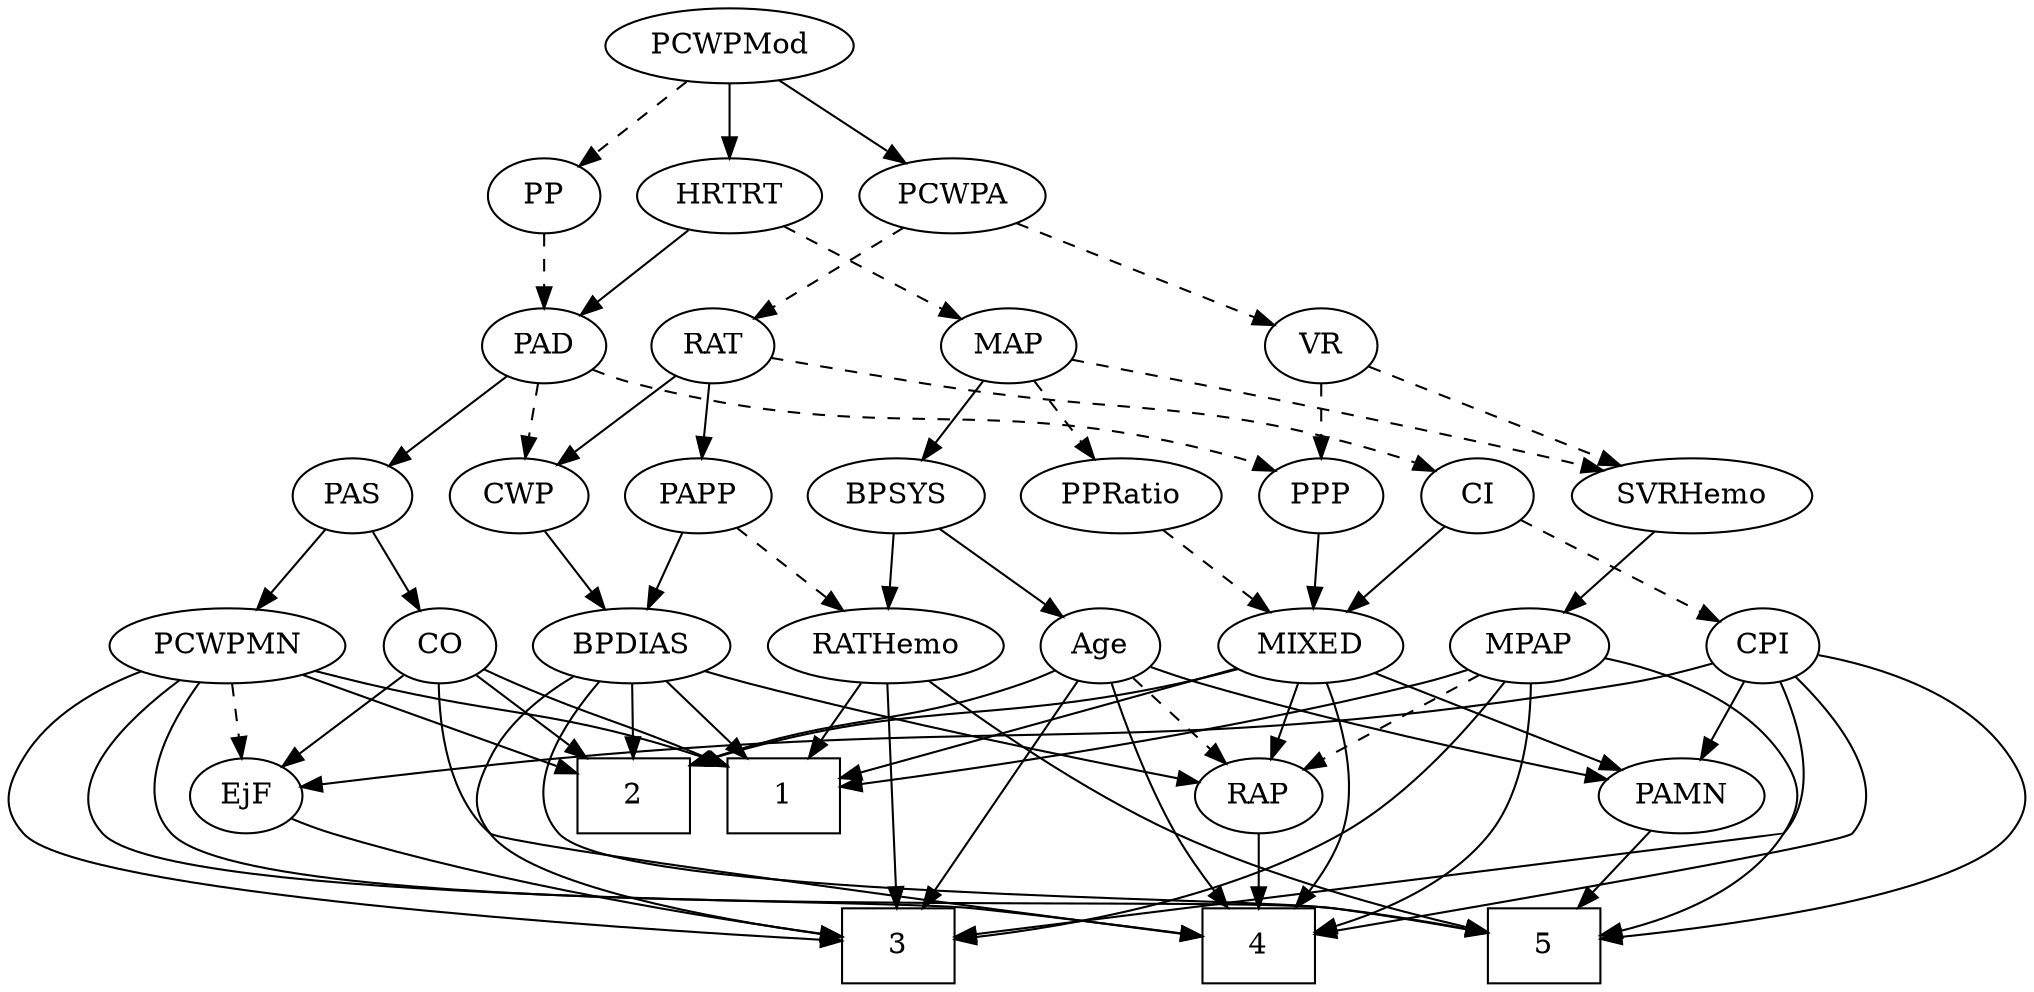 strict digraph {
	graph [bb="0,0,936.65,468"];
	node [label="\N"];
	1	[height=0.5,
		pos="360.4,90",
		shape=box,
		width=0.75];
	2	[height=0.5,
		pos="598.4,90",
		shape=box,
		width=0.75];
	3	[height=0.5,
		pos="305.4,18",
		shape=box,
		width=0.75];
	4	[height=0.5,
		pos="543.4,18",
		shape=box,
		width=0.75];
	5	[height=0.5,
		pos="175.4,18",
		shape=box,
		width=0.75];
	RAP	[height=0.5,
		pos="249.4,90",
		width=0.77632];
	RAP -> 4	[pos="e,516.03,25.516 275.23,82.849 327.42,70.424 445.59,42.288 506.12,27.875",
		style=solid];
	PAS	[height=0.5,
		pos="725.4,234",
		width=0.75];
	PCWPMN	[height=0.5,
		pos="820.4,162",
		width=1.3902];
	PAS -> PCWPMN	[pos="e,799.43,178.45 742.82,220.16 756.29,210.24 775.24,196.27 791.04,184.63",
		style=solid];
	CO	[height=0.5,
		pos="725.4,162",
		width=0.75];
	PAS -> CO	[pos="e,725.4,180.1 725.4,215.7 725.4,207.98 725.4,198.71 725.4,190.11",
		style=solid];
	PAD	[height=0.5,
		pos="507.4,306",
		width=0.79437];
	PAD -> PAS	[pos="e,701.67,242.62 532.4,296.97 571.73,284.34 648.06,259.83 692.02,245.72",
		style=solid];
	CWP	[height=0.5,
		pos="432.4,234",
		width=0.84854];
	PAD -> CWP	[pos="e,448.17,249.73 491.86,290.5 481.37,280.71 467.34,267.61 455.54,256.6",
		style=dashed];
	PPP	[height=0.5,
		pos="508.4,234",
		width=0.75];
	PAD -> PPP	[pos="e,508.15,252.1 507.64,287.7 507.75,279.98 507.89,270.71 508.01,262.11",
		style=dashed];
	PAMN	[height=0.5,
		pos="479.4,90",
		width=1.011];
	PAMN -> 5	[pos="e,202.45,25.23 447.15,81.575 390.24,68.47 272.32,41.318 212.27,27.491",
		style=solid];
	BPDIAS	[height=0.5,
		pos="255.4,162",
		width=1.1735];
	CWP -> BPDIAS	[pos="e,286.24,174.4 408.54,222.4 403.55,220.24 398.32,218.02 393.4,216 360.82,202.65 323.54,188.4 295.95,178.03",
		style=solid];
	PCWPMod	[height=0.5,
		pos="420.4,450",
		width=1.4443];
	PCWPA	[height=0.5,
		pos="420.4,378",
		width=1.1555];
	PCWPMod -> PCWPA	[pos="e,420.4,396.1 420.4,431.7 420.4,423.98 420.4,414.71 420.4,406.11",
		style=solid];
	HRTRT	[height=0.5,
		pos="321.4,378",
		width=1.1013];
	PCWPMod -> HRTRT	[pos="e,341.95,393.54 398.42,433.46 384.2,423.41 365.52,410.2 350.12,399.31",
		style=solid];
	PP	[height=0.5,
		pos="507.4,378",
		width=0.75];
	PCWPMod -> PP	[pos="e,490.66,392.47 440.14,433.12 452.76,422.96 469.23,409.71 482.71,398.86",
		style=dashed];
	VR	[height=0.5,
		pos="360.4,306",
		width=0.75];
	PCWPA -> VR	[pos="e,373.41,322.19 406.48,360.76 398.61,351.59 388.65,339.96 380,329.88",
		style=dashed];
	RAT	[height=0.5,
		pos="432.4,306",
		width=0.75827];
	PCWPA -> RAT	[pos="e,429.46,324.1 423.36,359.7 424.68,351.98 426.27,342.71 427.75,334.11",
		style=dashed];
	PCWPMN -> 1	[pos="e,387.65,98.06 784.13,149.5 776.67,147.43 768.82,145.47 761.4,144 617.96,115.66 578.56,132.41 434.4,108 422.33,105.96 409.29,103.16 \
397.56,100.43",
		style=solid];
	PCWPMN -> 2	[pos="e,625.65,99.593 783.74,149.44 742.67,136.49 676.46,115.62 635.29,102.63",
		style=solid];
	PCWPMN -> 3	[pos="e,332.7,21.394 835.44,144.64 851.5,125.18 872.23,92.741 853.4,72 849.08,67.246 465.54,33.099 342.76,22.279",
		style=solid];
	PCWPMN -> 4	[pos="e,570.64,18.352 862.52,152.15 886.57,144.7 914.77,131.37 929.4,108 937.88,94.436 939.91,84.059 929.4,72 884.32,20.317 668.51,17.255 \
580.69,18.217",
		style=solid];
	PCWPMN -> 5	[pos="e,202.42,24.73 826.48,144.11 832.46,124.13 838.35,91.17 820.4,72 778.45,27.225 330.29,43.471 269.4,36 250.58,33.692 229.84,30.057 \
212.63,26.739",
		style=solid];
	EjF	[height=0.5,
		pos="784.4,90",
		width=0.75];
	PCWPMN -> EjF	[pos="e,792.78,107.31 811.68,144.05 807.42,135.77 802.2,125.62 797.47,116.42",
		style=dashed];
	CO -> 1	[pos="e,387.69,97.858 704.88,150.01 699.92,147.73 694.56,145.55 689.4,144 579.74,111.19 546.94,128.83 434.4,108 422.37,105.77 409.33,102.93 \
397.6,100.2",
		style=solid];
	CO -> 2	[pos="e,625.52,105.95 705.27,149.91 686.25,139.43 657.29,123.46 634.31,110.8",
		style=solid];
	CO -> 4	[pos="e,570.49,19.971 746.65,150.58 773.35,137.28 816.21,115.13 820.4,108 828.5,94.203 830.59,84.331 820.4,72 790.41,35.733 649.29,24.048 \
580.83,20.477",
		style=solid];
	CO -> EjF	[pos="e,771.62,106.16 738.2,145.81 746.01,136.55 756.14,124.52 764.93,114.09",
		style=solid];
	CI	[height=0.5,
		pos="580.4,234",
		width=0.75];
	MIXED	[height=0.5,
		pos="493.4,162",
		width=1.1193];
	CI -> MIXED	[pos="e,512.23,178.16 563.62,219.5 551.32,209.61 534.37,195.96 520.2,184.56",
		style=solid];
	CPI	[height=0.5,
		pos="653.4,162",
		width=0.75];
	CI -> CPI	[pos="e,638.64,177.14 595.17,218.83 605.56,208.87 619.64,195.37 631.35,184.14",
		style=dashed];
	SVRHemo	[height=0.5,
		pos="155.4,234",
		width=1.3902];
	MPAP	[height=0.5,
		pos="155.4,162",
		width=0.97491];
	SVRHemo -> MPAP	[pos="e,155.4,180.1 155.4,215.7 155.4,207.98 155.4,198.71 155.4,190.11",
		style=solid];
	MIXED -> 1	[pos="e,387.59,105.31 468.38,147.83 448.14,137.18 419.37,122.04 396.61,110.06",
		style=solid];
	MIXED -> 2	[pos="e,572.85,108.03 514.9,146.67 529.07,137.22 547.94,124.63 564.16,113.82",
		style=solid];
	MIXED -> 4	[pos="e,541.38,36.196 504.89,144.51 511.47,134.39 519.39,120.92 524.4,108 532.14,88.021 537.01,64.232 539.88,46.277",
		style=solid];
	MIXED -> RAP	[pos="e,274.4,98.172 460.49,151.56 414.44,138.35 331.15,114.45 284.13,100.97",
		style=solid];
	MIXED -> PAMN	[pos="e,482.85,108.28 490.01,144.05 488.46,136.35 486.6,127.03 484.87,118.36",
		style=solid];
	BPSYS	[height=0.5,
		pos="49.396,234",
		width=1.0471];
	RATHemo	[height=0.5,
		pos="49.396,162",
		width=1.3721];
	BPSYS -> RATHemo	[pos="e,49.396,180.1 49.396,215.7 49.396,207.98 49.396,198.71 49.396,190.11",
		style=solid];
	Age	[height=0.5,
		pos="382.4,162",
		width=0.75];
	BPSYS -> Age	[pos="e,357.13,168.99 77.472,221.93 83.642,219.75 90.188,217.64 96.396,216 187.95,191.8 213.49,198.34 306.4,180 319.79,177.36 334.45,174.15 \
347.28,171.24",
		style=solid];
	BPDIAS -> 1	[pos="e,334.59,108.2 277.15,146.5 291.24,137.1 309.89,124.67 325.97,113.95",
		style=solid];
	BPDIAS -> 2	[pos="e,571.38,97.42 293.34,153.91 345.5,144.08 442.23,125.53 524.4,108 536.46,105.43 549.59,102.46 561.4,99.738",
		style=solid];
	BPDIAS -> 3	[pos="e,277.97,26.339 238.2,145.19 220.68,127.1 198,96.778 212.4,72 224.49,51.193 248.14,37.875 268.57,29.793",
		style=solid];
	BPDIAS -> 5	[pos="e,178.55,36.027 236.7,145.47 225.96,135.68 212.94,122.23 204.4,108 192.81,88.691 185.27,64.209 180.79,45.811",
		style=solid];
	BPDIAS -> RAP	[pos="e,250.86,108.1 253.91,143.7 253.25,135.98 252.46,126.71 251.72,118.11",
		style=solid];
	HRTRT -> PAD	[pos="e,484.82,317.14 351.57,366.24 391.24,352.07 457.24,328.44 468.4,324 470.74,323.07 473.15,322.08 475.57,321.08",
		style=solid];
	MAP	[height=0.5,
		pos="220.4,306",
		width=0.84854];
	HRTRT -> MAP	[pos="e,239.59,320.3 300.47,362.5 285.22,351.92 264.4,337.5 247.82,326.01",
		style=dashed];
	RATHemo -> 1	[pos="e,333.37,97.366 87,150.27 95.026,148.1 103.47,145.9 111.4,144 188.61,125.49 208.81,124.89 286.4,108 298.45,105.38 311.58,102.4 323.39,\
99.677",
		style=solid];
	RATHemo -> 3	[pos="e,278.34,22.602 60.264,144.39 74.195,124.38 100.19,91.076 130.4,72 173.45,44.81 231.27,30.885 268.43,24.277",
		style=solid];
	RATHemo -> 5	[pos="e,148.34,22.763 45.686,143.89 42.524,124.6 40.557,93.182 55.396,72 74.399,44.875 110.53,31.464 138.21,24.94",
		style=solid];
	MAP -> SVRHemo	[pos="e,170.84,251.63 206.29,289.81 197.96,280.84 187.22,269.28 177.76,259.09",
		style=dashed];
	MAP -> BPSYS	[pos="e,76.966,246.29 195.9,294.97 167.23,283.24 119.49,263.69 86.328,250.12",
		style=solid];
	PPRatio	[height=0.5,
		pos="344.4,234",
		width=1.1013];
	MAP -> PPRatio	[pos="e,320.39,248.55 241.71,292.97 260.94,282.11 289.53,265.97 311.66,253.48",
		style=dashed];
	MPAP -> 1	[pos="e,333.32,100.14 183.63,151.17 190.43,148.81 197.67,146.31 204.4,144 245.16,130 291.99,114.12 323.62,103.42",
		style=solid];
	MPAP -> 3	[pos="e,278.31,23.805 146.25,144.56 136.92,125.31 125.84,93.373 141.4,72 156.47,51.282 224.78,34.563 268.35,25.766",
		style=solid];
	MPAP -> 4	[pos="e,516.19,20.516 161.25,144.13 169.34,123.53 186,89.295 212.4,72 260.28,40.627 430.07,26.172 506.1,21.161",
		style=solid];
	MPAP -> 5	[pos="e,148.2,23.653 129.96,149.54 105.95,138.15 72.595,120.59 65.396,108 57.455,94.109 56.884,85.548 65.396,72 81.324,46.645 113.16,33.135 \
138.51,26.117",
		style=solid];
	MPAP -> RAP	[pos="e,231.67,104.2 174.42,146.83 188.54,136.32 207.96,121.86 223.5,110.28",
		style=dashed];
	CPI -> 3	[pos="e,332.42,20.944 662.79,144.77 672.76,125.15 684.88,92.236 667.4,72 646.29,47.583 430.54,28.53 342.5,21.714",
		style=solid];
	CPI -> 4	[pos="e,570.42,18.873 670.87,147.83 692.37,130 723.88,97.499 705.4,72 677.06,32.91 619.03,22.119 580.68,19.433",
		style=solid];
	CPI -> 5	[pos="e,202.45,24.49 655.16,144.04 656.25,123.67 654.54,90.005 634.4,72 573.63,17.684 350.12,47.262 269.4,36 250.62,33.381 229.88,29.713 \
212.67,26.454",
		style=solid];
	CPI -> PAMN	[pos="e,506.73,102 630.65,151.85 601.51,140.13 550.66,119.67 516.04,105.74",
		style=solid];
	CPI -> EjF	[pos="e,764.07,101.86 673.86,150.06 695.69,138.4 730.44,119.83 755.14,106.63",
		style=solid];
	PP -> PAD	[pos="e,507.4,324.1 507.4,359.7 507.4,351.98 507.4,342.71 507.4,334.11",
		style=dashed];
	PPP -> MIXED	[pos="e,497.1,180.28 504.76,216.05 503.09,208.26 501.07,198.82 499.2,190.08",
		style=solid];
	PAPP	[height=0.5,
		pos="255.4,234",
		width=0.88464];
	PAPP -> BPDIAS	[pos="e,255.4,180.1 255.4,215.7 255.4,207.98 255.4,198.71 255.4,190.11",
		style=solid];
	PAPP -> RATHemo	[pos="e,86.39,173.93 230.81,222.42 225.43,220.22 219.75,217.97 214.4,216 174.98,201.53 129.5,187.08 96.284,176.94",
		style=dashed];
	VR -> SVRHemo	[pos="e,190.6,247.02 336.88,296.97 303.68,285.63 242.42,264.72 200.33,250.34",
		style=dashed];
	VR -> PPP	[pos="e,486.85,245.19 381.92,294.82 407.13,282.9 449.08,263.06 477.7,249.52",
		style=dashed];
	RAT -> CWP	[pos="e,432.4,252.1 432.4,287.7 432.4,279.98 432.4,270.71 432.4,262.11",
		style=solid];
	RAT -> CI	[pos="e,558.85,245.19 453.92,294.82 479.13,282.9 521.08,263.06 549.7,249.52",
		style=dashed];
	RAT -> PAPP	[pos="e,279.84,245.66 411.23,294.58 406.4,292.32 401.25,290.01 396.4,288 352.35,269.8 339.79,269.33 295.4,252 293.34,251.2 291.23,250.36 \
289.11,249.5",
		style=solid];
	PPRatio -> MIXED	[pos="e,466.74,175.52 371.03,220.49 395.11,209.17 430.76,192.42 457.38,179.92",
		style=dashed];
	Age -> 2	[pos="e,571.3,99.78 406.34,153.24 444.02,141.03 517.43,117.24 561.77,102.87",
		style=solid];
	Age -> 3	[pos="e,305.98,36.168 363.86,148.83 350.82,139.27 334.03,124.81 324.4,108 313.56,89.092 308.89,64.723 306.88,46.266",
		style=solid];
	Age -> 4	[pos="e,516.13,27.209 388.64,144.27 396.66,124.76 412.21,92.555 434.4,72 454.97,52.939 483.66,39.36 506.45,30.721",
		style=solid];
	Age -> RAP	[pos="e,270.57,102.14 361.91,150.22 339.94,138.65 304.83,120.18 279.67,106.94",
		style=dashed];
	Age -> PAMN	[pos="e,459.72,105.2 400.19,148.16 414.53,137.81 434.97,123.06 451.49,111.14",
		style=solid];
	EjF -> 3	[pos="e,332.67,21.85 759.24,83.047 743.77,79.521 723.5,75.143 705.4,72 572.78,48.984 413.91,30.662 342.9,22.952",
		style=solid];
}
